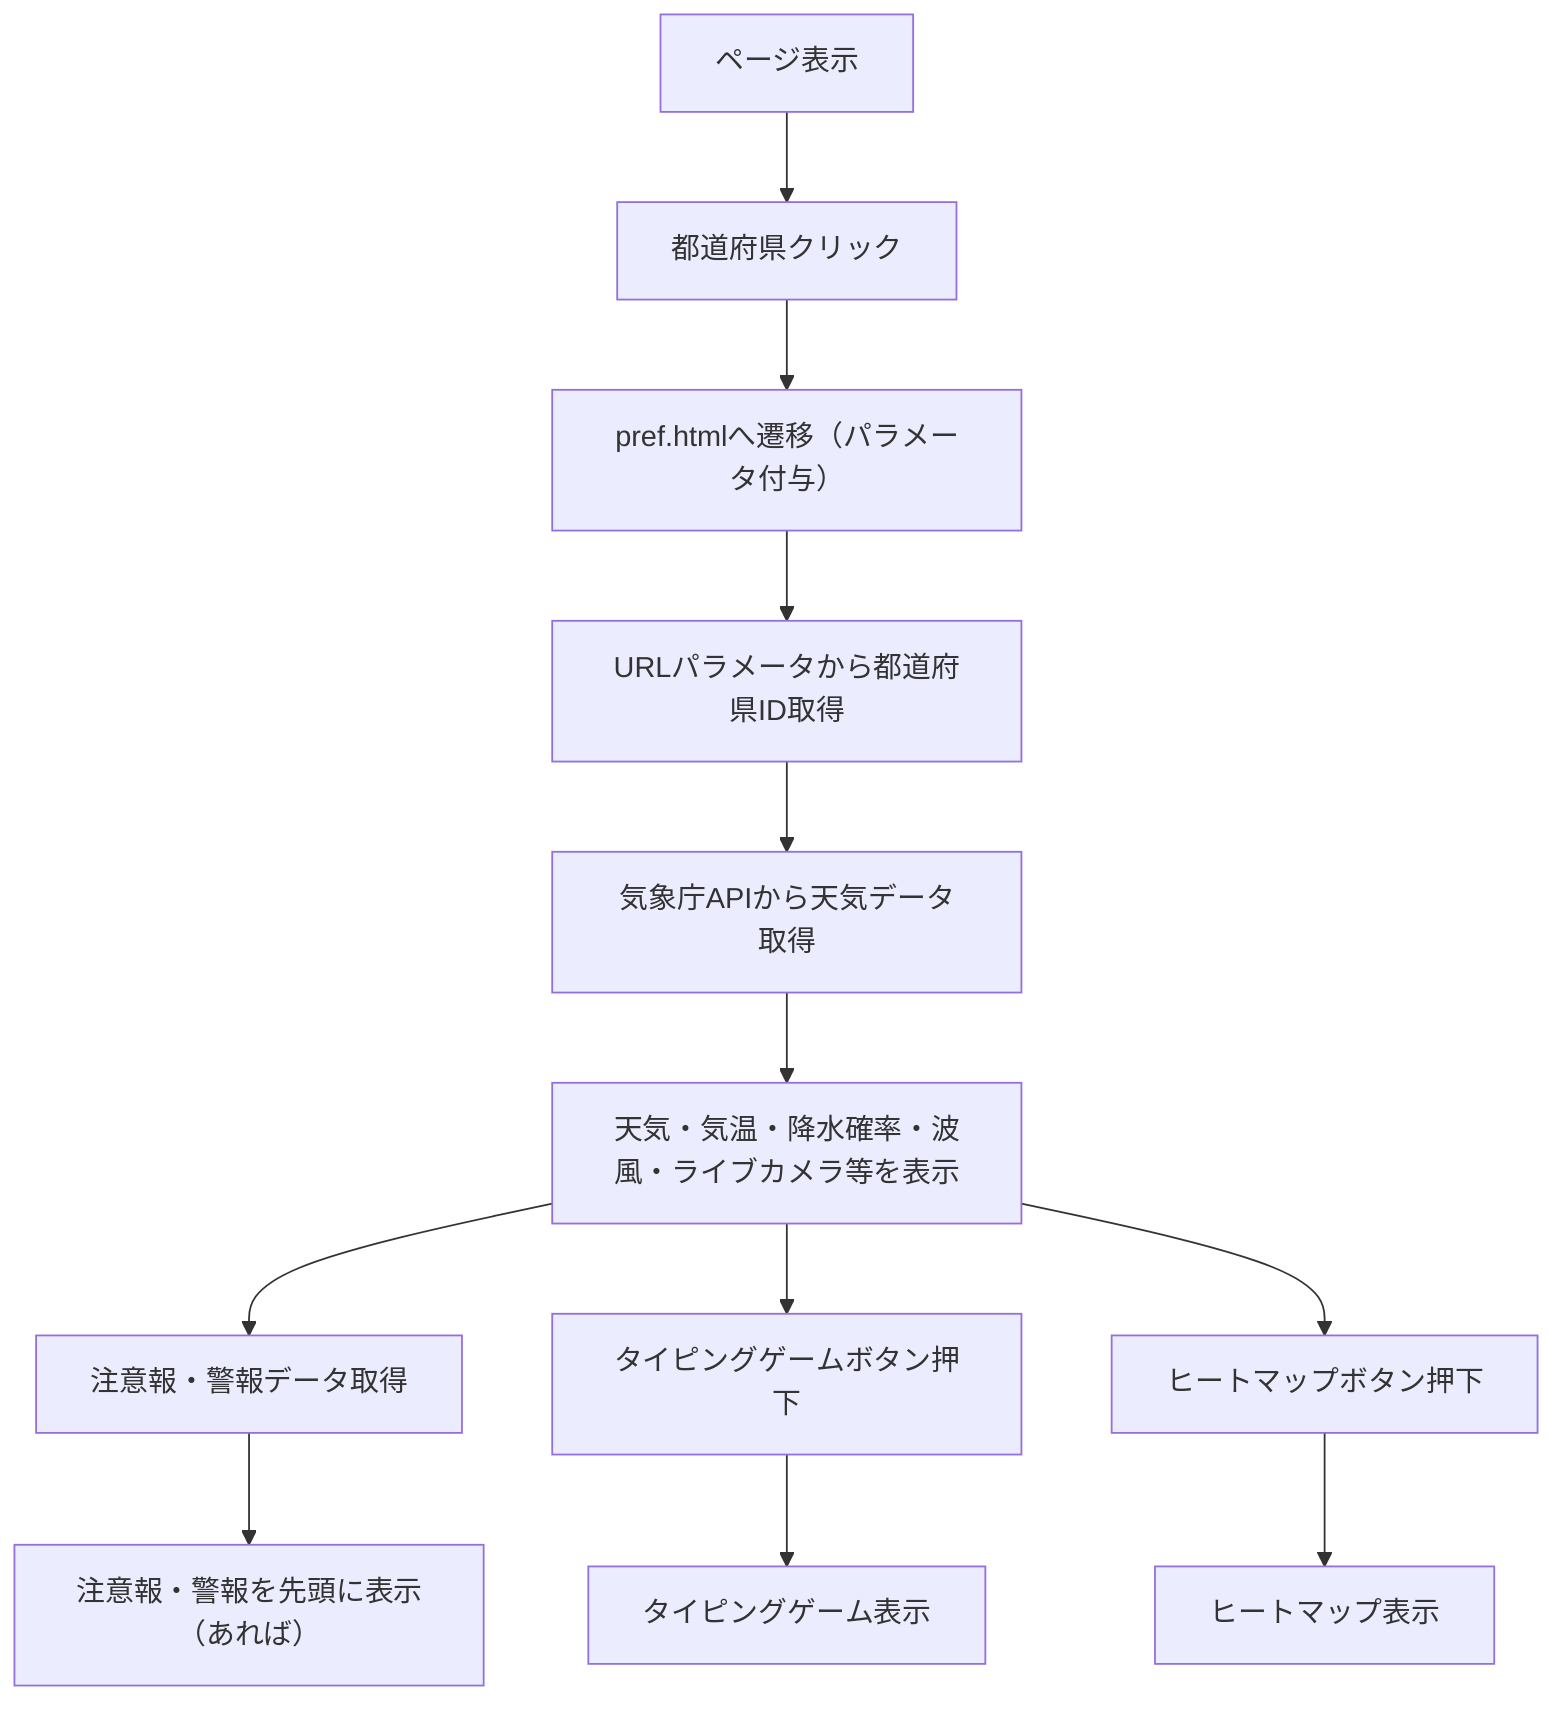 flowchart TD
    Start["ページ表示"]
    Select["都道府県クリック"]
    Move["pref.htmlへ遷移（パラメータ付与）"]
    PrefParam["URLパラメータから都道府県ID取得"]
    PrefAPIFetch["気象庁APIから天気データ取得"]
    PrefShow["天気・気温・降水確率・波風・ライブカメラ等を表示"]
    PrefWarnFetch["注意報・警報データ取得"]
    PrefWarnShow["注意報・警報を先頭に表示（あれば）"]
    TypingMapBtn["タイピングゲームボタン押下"]
    HeatMapBtn["ヒートマップボタン押下"]
    Heatmap["ヒートマップ表示"]
    Typing["タイピングゲーム表示"]

    Start --> Select
    Select --> Move
    Move --> PrefParam
    PrefParam --> PrefAPIFetch
    PrefAPIFetch --> PrefShow
    PrefShow --> PrefWarnFetch
    PrefWarnFetch --> PrefWarnShow
    PrefShow --> TypingMapBtn
    PrefShow --> HeatMapBtn
    HeatMapBtn --> Heatmap
    TypingMapBtn --> Typing